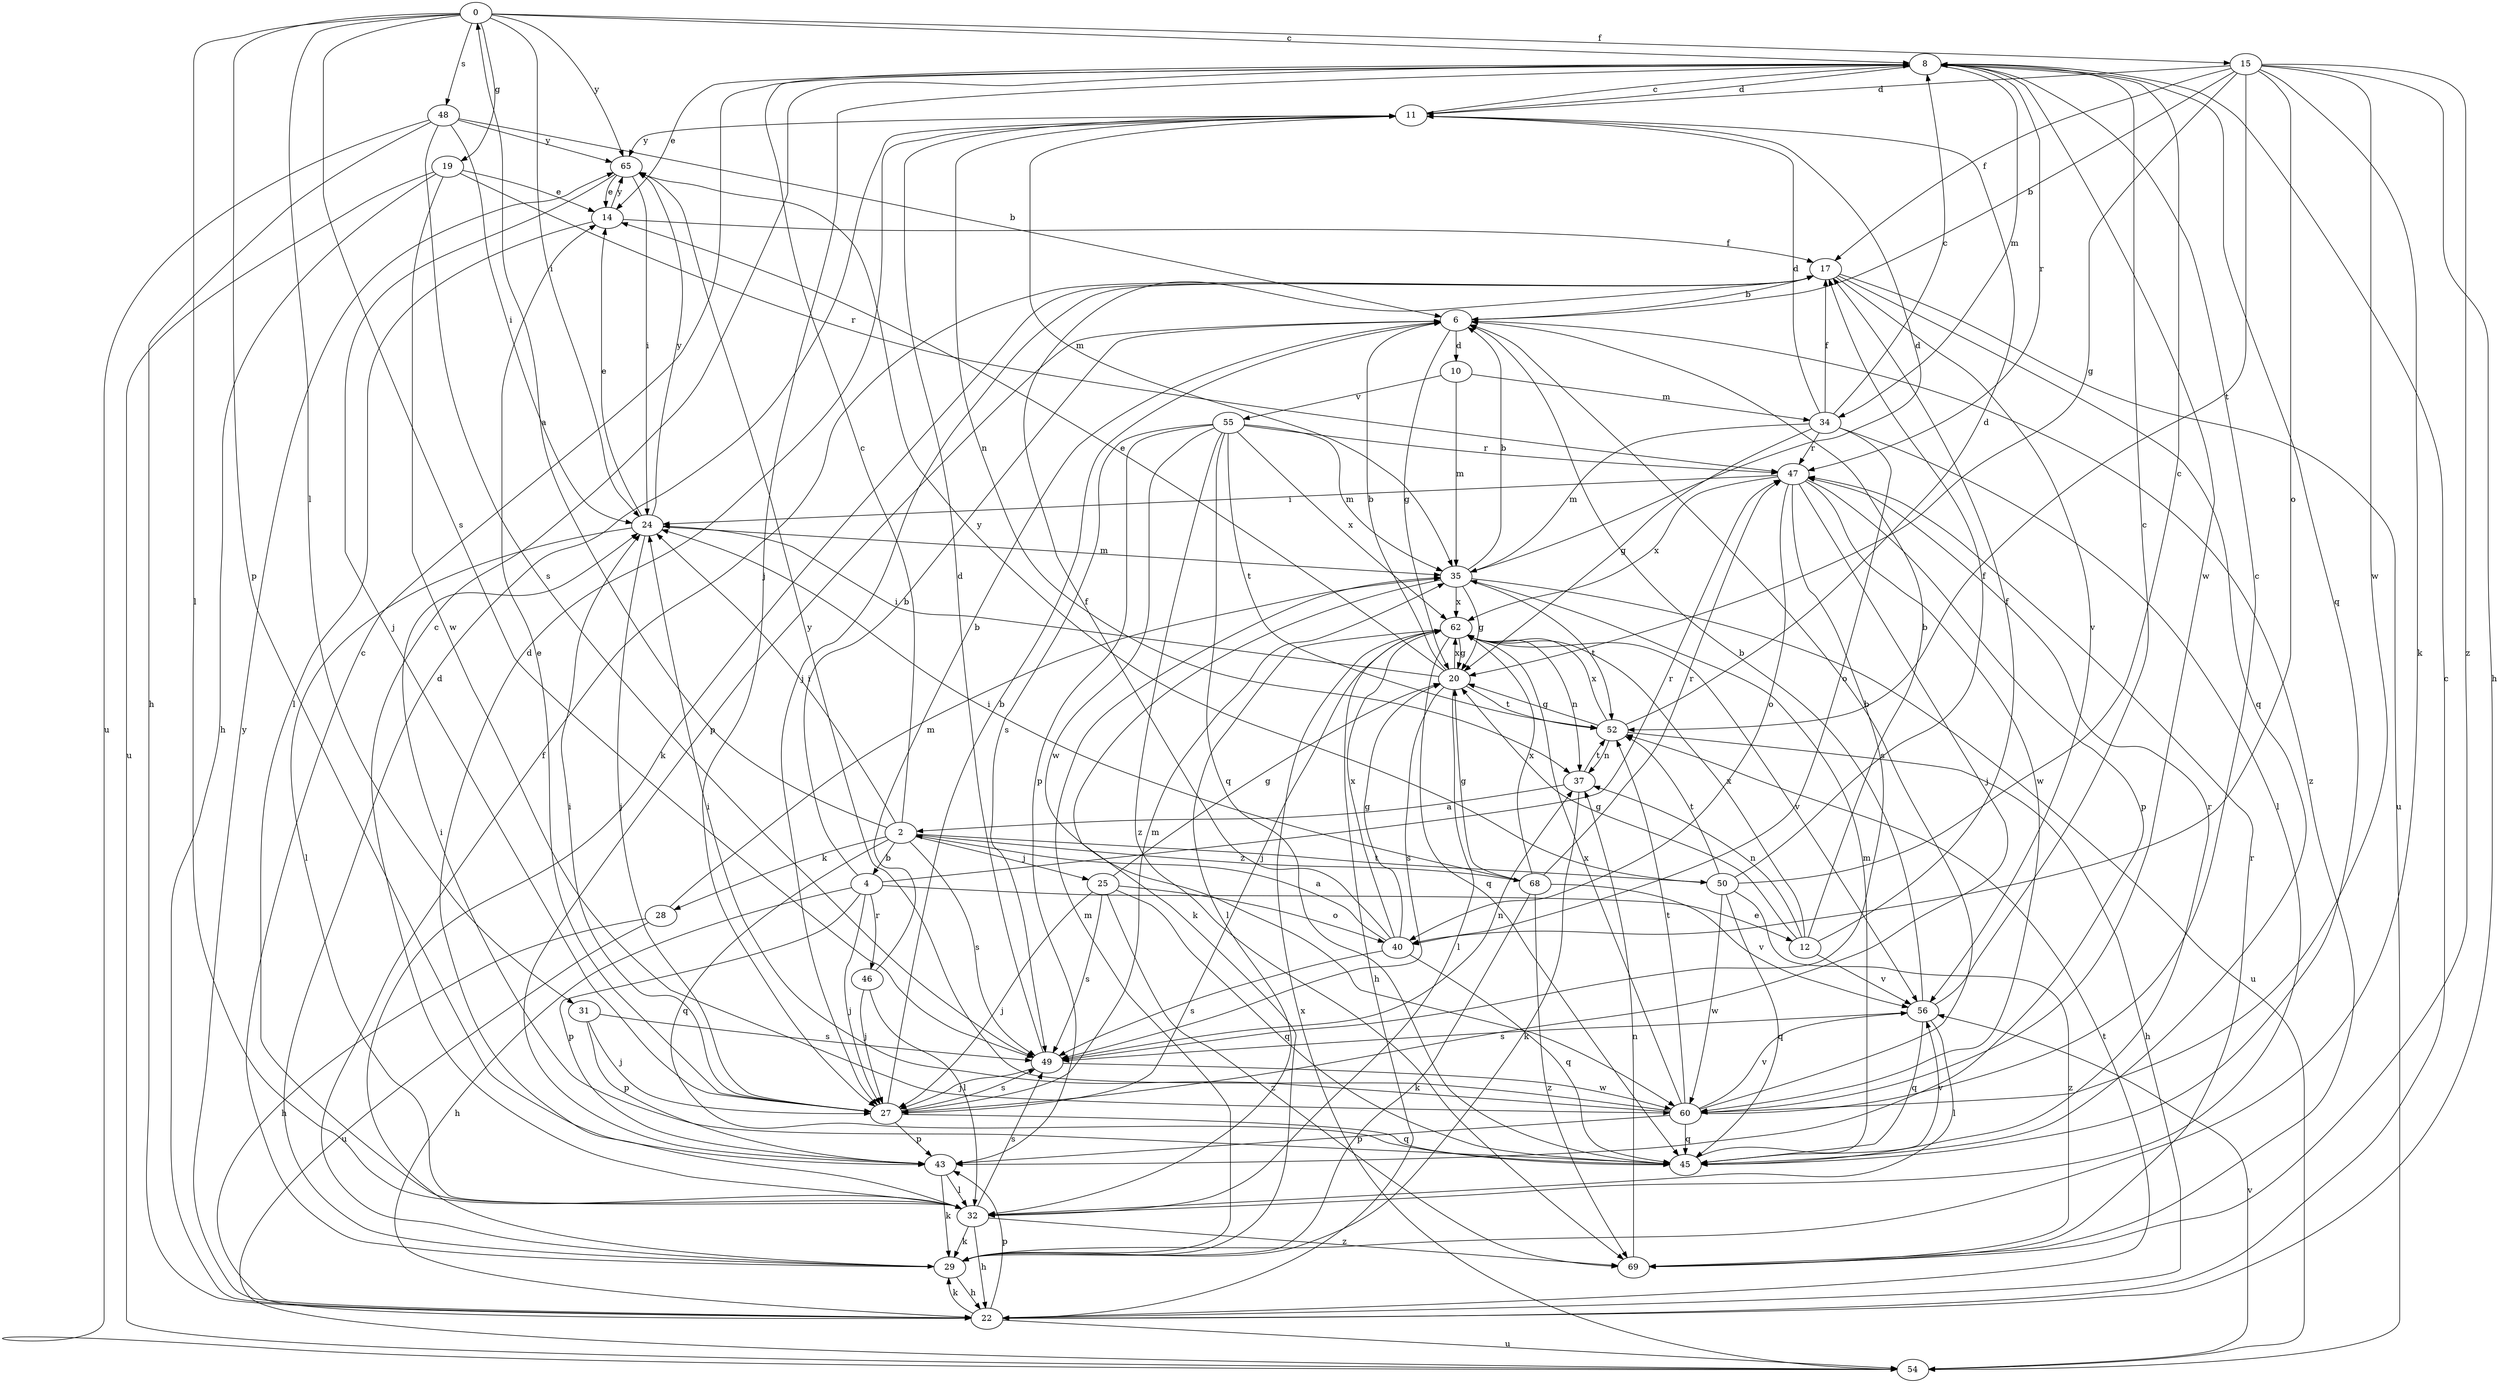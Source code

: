strict digraph  {
0;
2;
4;
6;
8;
10;
11;
12;
14;
15;
17;
19;
20;
22;
24;
25;
27;
28;
29;
31;
32;
34;
35;
37;
40;
43;
45;
46;
47;
48;
49;
50;
52;
54;
55;
56;
60;
62;
65;
68;
69;
0 -> 8  [label=c];
0 -> 15  [label=f];
0 -> 19  [label=g];
0 -> 24  [label=i];
0 -> 31  [label=l];
0 -> 32  [label=l];
0 -> 43  [label=p];
0 -> 48  [label=s];
0 -> 49  [label=s];
0 -> 65  [label=y];
2 -> 0  [label=a];
2 -> 4  [label=b];
2 -> 8  [label=c];
2 -> 24  [label=i];
2 -> 25  [label=j];
2 -> 28  [label=k];
2 -> 45  [label=q];
2 -> 49  [label=s];
2 -> 50  [label=t];
2 -> 68  [label=z];
4 -> 6  [label=b];
4 -> 12  [label=e];
4 -> 22  [label=h];
4 -> 27  [label=j];
4 -> 43  [label=p];
4 -> 46  [label=r];
4 -> 47  [label=r];
6 -> 10  [label=d];
6 -> 20  [label=g];
6 -> 43  [label=p];
6 -> 69  [label=z];
8 -> 11  [label=d];
8 -> 14  [label=e];
8 -> 27  [label=j];
8 -> 34  [label=m];
8 -> 45  [label=q];
8 -> 47  [label=r];
8 -> 60  [label=w];
10 -> 34  [label=m];
10 -> 35  [label=m];
10 -> 55  [label=v];
11 -> 8  [label=c];
11 -> 35  [label=m];
11 -> 37  [label=n];
11 -> 65  [label=y];
12 -> 6  [label=b];
12 -> 17  [label=f];
12 -> 20  [label=g];
12 -> 37  [label=n];
12 -> 56  [label=v];
12 -> 62  [label=x];
14 -> 17  [label=f];
14 -> 32  [label=l];
14 -> 65  [label=y];
15 -> 6  [label=b];
15 -> 11  [label=d];
15 -> 17  [label=f];
15 -> 20  [label=g];
15 -> 22  [label=h];
15 -> 29  [label=k];
15 -> 40  [label=o];
15 -> 52  [label=t];
15 -> 60  [label=w];
15 -> 69  [label=z];
17 -> 6  [label=b];
17 -> 27  [label=j];
17 -> 29  [label=k];
17 -> 45  [label=q];
17 -> 54  [label=u];
17 -> 56  [label=v];
19 -> 14  [label=e];
19 -> 22  [label=h];
19 -> 47  [label=r];
19 -> 54  [label=u];
19 -> 60  [label=w];
20 -> 6  [label=b];
20 -> 14  [label=e];
20 -> 24  [label=i];
20 -> 32  [label=l];
20 -> 49  [label=s];
20 -> 52  [label=t];
20 -> 62  [label=x];
22 -> 8  [label=c];
22 -> 29  [label=k];
22 -> 43  [label=p];
22 -> 52  [label=t];
22 -> 54  [label=u];
22 -> 65  [label=y];
24 -> 14  [label=e];
24 -> 27  [label=j];
24 -> 32  [label=l];
24 -> 35  [label=m];
24 -> 65  [label=y];
25 -> 20  [label=g];
25 -> 27  [label=j];
25 -> 40  [label=o];
25 -> 45  [label=q];
25 -> 49  [label=s];
25 -> 69  [label=z];
27 -> 6  [label=b];
27 -> 14  [label=e];
27 -> 24  [label=i];
27 -> 35  [label=m];
27 -> 43  [label=p];
27 -> 45  [label=q];
27 -> 49  [label=s];
28 -> 22  [label=h];
28 -> 35  [label=m];
28 -> 54  [label=u];
29 -> 8  [label=c];
29 -> 11  [label=d];
29 -> 17  [label=f];
29 -> 22  [label=h];
29 -> 35  [label=m];
31 -> 27  [label=j];
31 -> 43  [label=p];
31 -> 49  [label=s];
32 -> 8  [label=c];
32 -> 11  [label=d];
32 -> 22  [label=h];
32 -> 29  [label=k];
32 -> 49  [label=s];
32 -> 69  [label=z];
34 -> 8  [label=c];
34 -> 11  [label=d];
34 -> 17  [label=f];
34 -> 20  [label=g];
34 -> 32  [label=l];
34 -> 35  [label=m];
34 -> 40  [label=o];
34 -> 47  [label=r];
35 -> 6  [label=b];
35 -> 11  [label=d];
35 -> 20  [label=g];
35 -> 29  [label=k];
35 -> 52  [label=t];
35 -> 54  [label=u];
35 -> 62  [label=x];
37 -> 2  [label=a];
37 -> 29  [label=k];
37 -> 52  [label=t];
40 -> 2  [label=a];
40 -> 17  [label=f];
40 -> 20  [label=g];
40 -> 45  [label=q];
40 -> 49  [label=s];
40 -> 62  [label=x];
43 -> 29  [label=k];
43 -> 32  [label=l];
45 -> 24  [label=i];
45 -> 35  [label=m];
45 -> 47  [label=r];
45 -> 56  [label=v];
46 -> 6  [label=b];
46 -> 27  [label=j];
46 -> 32  [label=l];
47 -> 24  [label=i];
47 -> 27  [label=j];
47 -> 40  [label=o];
47 -> 43  [label=p];
47 -> 49  [label=s];
47 -> 60  [label=w];
47 -> 62  [label=x];
48 -> 6  [label=b];
48 -> 22  [label=h];
48 -> 24  [label=i];
48 -> 49  [label=s];
48 -> 54  [label=u];
48 -> 65  [label=y];
49 -> 11  [label=d];
49 -> 27  [label=j];
49 -> 37  [label=n];
49 -> 60  [label=w];
50 -> 8  [label=c];
50 -> 17  [label=f];
50 -> 45  [label=q];
50 -> 52  [label=t];
50 -> 60  [label=w];
50 -> 65  [label=y];
50 -> 69  [label=z];
52 -> 11  [label=d];
52 -> 20  [label=g];
52 -> 22  [label=h];
52 -> 37  [label=n];
52 -> 62  [label=x];
54 -> 56  [label=v];
54 -> 62  [label=x];
55 -> 35  [label=m];
55 -> 43  [label=p];
55 -> 45  [label=q];
55 -> 47  [label=r];
55 -> 49  [label=s];
55 -> 52  [label=t];
55 -> 60  [label=w];
55 -> 62  [label=x];
55 -> 69  [label=z];
56 -> 6  [label=b];
56 -> 8  [label=c];
56 -> 32  [label=l];
56 -> 45  [label=q];
56 -> 49  [label=s];
60 -> 6  [label=b];
60 -> 8  [label=c];
60 -> 24  [label=i];
60 -> 43  [label=p];
60 -> 45  [label=q];
60 -> 52  [label=t];
60 -> 56  [label=v];
60 -> 62  [label=x];
60 -> 65  [label=y];
62 -> 20  [label=g];
62 -> 22  [label=h];
62 -> 27  [label=j];
62 -> 32  [label=l];
62 -> 37  [label=n];
62 -> 45  [label=q];
62 -> 56  [label=v];
65 -> 14  [label=e];
65 -> 24  [label=i];
65 -> 27  [label=j];
68 -> 20  [label=g];
68 -> 24  [label=i];
68 -> 29  [label=k];
68 -> 47  [label=r];
68 -> 56  [label=v];
68 -> 62  [label=x];
68 -> 69  [label=z];
69 -> 37  [label=n];
69 -> 47  [label=r];
}
